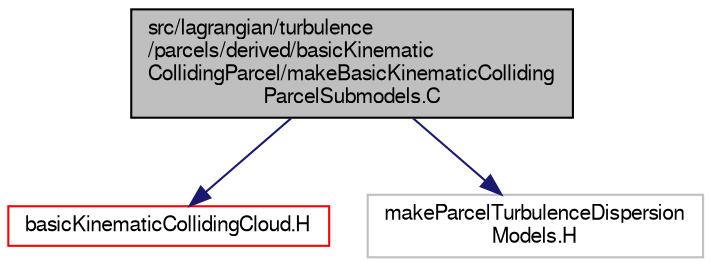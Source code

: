 digraph "src/lagrangian/turbulence/parcels/derived/basicKinematicCollidingParcel/makeBasicKinematicCollidingParcelSubmodels.C"
{
  bgcolor="transparent";
  edge [fontname="FreeSans",fontsize="10",labelfontname="FreeSans",labelfontsize="10"];
  node [fontname="FreeSans",fontsize="10",shape=record];
  Node0 [label="src/lagrangian/turbulence\l/parcels/derived/basicKinematic\lCollidingParcel/makeBasicKinematicColliding\lParcelSubmodels.C",height=0.2,width=0.4,color="black", fillcolor="grey75", style="filled", fontcolor="black"];
  Node0 -> Node1 [color="midnightblue",fontsize="10",style="solid",fontname="FreeSans"];
  Node1 [label="basicKinematicCollidingCloud.H",height=0.2,width=0.4,color="red",URL="$a05165.html"];
  Node0 -> Node423 [color="midnightblue",fontsize="10",style="solid",fontname="FreeSans"];
  Node423 [label="makeParcelTurbulenceDispersion\lModels.H",height=0.2,width=0.4,color="grey75"];
}

